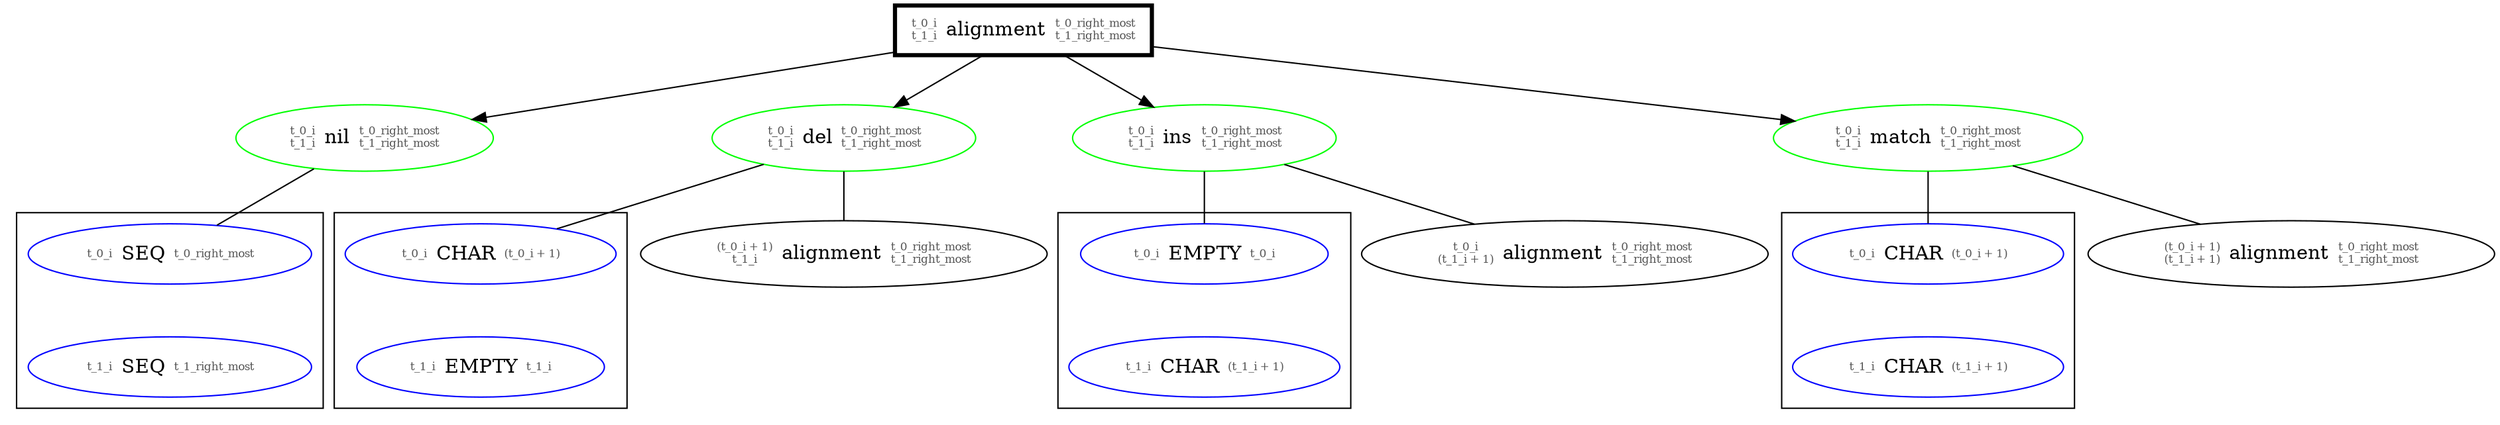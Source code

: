 digraph affinelocsim {
node_1 [ label=<<table border='0'><tr><td><font point-size='8' color='#555555'>t_0_i<br/>t_1_i</font></td><td>alignment</td><td><font point-size='8' color='#555555'>t_0_right_most<br/>t_1_right_most</font></td></tr></table>>, color="black", shape="box", penwidth=3 ];
node_2 [ label=<<table border='0'><tr><td><font point-size='8' color='#555555'>t_0_i<br/>t_1_i</font></td><td>nil</td><td><font point-size='8' color='#555555'>t_0_right_most<br/>t_1_right_most</font></td></tr></table>>, color="green" ];
subgraph cluster_node_3 {
node_4 [ label=<<table border='0'><tr><td><font point-size='8' color='#555555'>t_0_i</font></td><td>SEQ</td><td><font point-size='8' color='#555555'>t_0_right_most</font></td></tr></table>>, color="blue" ];
node_5 [ label=<<table border='0'><tr><td><font point-size='8' color='#555555'>t_1_i</font></td><td>SEQ</td><td><font point-size='8' color='#555555'>t_1_right_most</font></td></tr></table>>, color="blue" ];
node_4 -> node_5 [ style="invis" ];
};
node_2 -> node_4 [ arrowhead=none , lhead=cluster_node_3 ];
node_1 -> node_2;
node_6 [ label=<<table border='0'><tr><td><font point-size='8' color='#555555'>t_0_i<br/>t_1_i</font></td><td>del</td><td><font point-size='8' color='#555555'>t_0_right_most<br/>t_1_right_most</font></td></tr></table>>, color="green" ];
subgraph cluster_node_7 {
node_8 [ label=<<table border='0'><tr><td><font point-size='8' color='#555555'>t_0_i</font></td><td>CHAR</td><td><font point-size='8' color='#555555'>(t_0_i + 1)</font></td></tr></table>>, color="blue" ];
node_9 [ label=<<table border='0'><tr><td><font point-size='8' color='#555555'>t_1_i</font></td><td>EMPTY</td><td><font point-size='8' color='#555555'>t_1_i</font></td></tr></table>>, color="blue" ];
node_8 -> node_9 [ style="invis" ];
};
node_6 -> node_8 [ arrowhead=none , lhead=cluster_node_7 ];
node_10 [ label=<<table border='0'><tr><td><font point-size='8' color='#555555'>(t_0_i + 1)<br/>t_1_i</font></td><td>alignment</td><td><font point-size='8' color='#555555'>t_0_right_most<br/>t_1_right_most</font></td></tr></table>>, color="black" ];
node_6 -> node_10 [ arrowhead=none ];
node_1 -> node_6;
node_11 [ label=<<table border='0'><tr><td><font point-size='8' color='#555555'>t_0_i<br/>t_1_i</font></td><td>ins</td><td><font point-size='8' color='#555555'>t_0_right_most<br/>t_1_right_most</font></td></tr></table>>, color="green" ];
subgraph cluster_node_12 {
node_13 [ label=<<table border='0'><tr><td><font point-size='8' color='#555555'>t_0_i</font></td><td>EMPTY</td><td><font point-size='8' color='#555555'>t_0_i</font></td></tr></table>>, color="blue" ];
node_14 [ label=<<table border='0'><tr><td><font point-size='8' color='#555555'>t_1_i</font></td><td>CHAR</td><td><font point-size='8' color='#555555'>(t_1_i + 1)</font></td></tr></table>>, color="blue" ];
node_13 -> node_14 [ style="invis" ];
};
node_11 -> node_13 [ arrowhead=none , lhead=cluster_node_12 ];
node_15 [ label=<<table border='0'><tr><td><font point-size='8' color='#555555'>t_0_i<br/>(t_1_i + 1)</font></td><td>alignment</td><td><font point-size='8' color='#555555'>t_0_right_most<br/>t_1_right_most</font></td></tr></table>>, color="black" ];
node_11 -> node_15 [ arrowhead=none ];
node_1 -> node_11;
node_16 [ label=<<table border='0'><tr><td><font point-size='8' color='#555555'>t_0_i<br/>t_1_i</font></td><td>match</td><td><font point-size='8' color='#555555'>t_0_right_most<br/>t_1_right_most</font></td></tr></table>>, color="green" ];
subgraph cluster_node_17 {
node_18 [ label=<<table border='0'><tr><td><font point-size='8' color='#555555'>t_0_i</font></td><td>CHAR</td><td><font point-size='8' color='#555555'>(t_0_i + 1)</font></td></tr></table>>, color="blue" ];
node_19 [ label=<<table border='0'><tr><td><font point-size='8' color='#555555'>t_1_i</font></td><td>CHAR</td><td><font point-size='8' color='#555555'>(t_1_i + 1)</font></td></tr></table>>, color="blue" ];
node_18 -> node_19 [ style="invis" ];
};
node_16 -> node_18 [ arrowhead=none , lhead=cluster_node_17 ];
node_20 [ label=<<table border='0'><tr><td><font point-size='8' color='#555555'>(t_0_i + 1)<br/>(t_1_i + 1)</font></td><td>alignment</td><td><font point-size='8' color='#555555'>t_0_right_most<br/>t_1_right_most</font></td></tr></table>>, color="black" ];
node_16 -> node_20 [ arrowhead=none ];
node_1 -> node_16;
}
